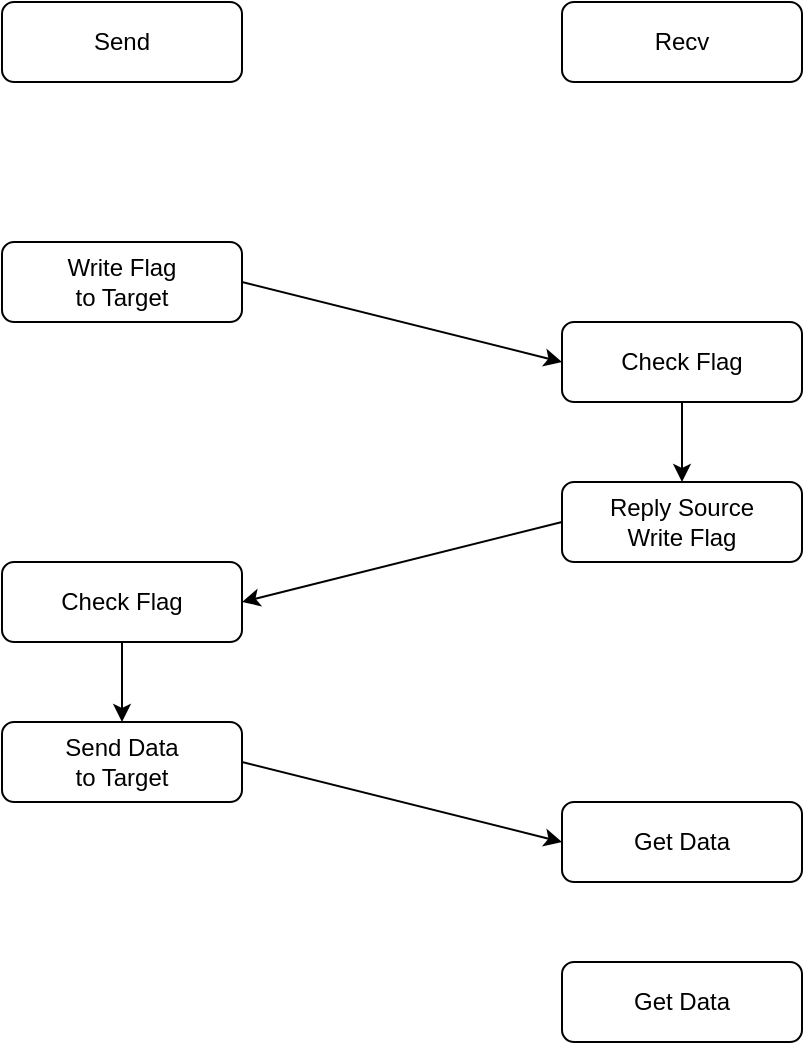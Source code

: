 <mxfile version="22.1.17" type="github">
  <diagram name="Page-1" id="pQDI-3YU36X5-vxIq4Wm">
    <mxGraphModel dx="954" dy="606" grid="1" gridSize="10" guides="1" tooltips="1" connect="1" arrows="1" fold="1" page="1" pageScale="1" pageWidth="850" pageHeight="1100" math="0" shadow="0">
      <root>
        <mxCell id="0" />
        <mxCell id="1" parent="0" />
        <mxCell id="TKzZLTsHEMrM8-OEGgOA-1" value="Send" style="rounded=1;whiteSpace=wrap;html=1;" vertex="1" parent="1">
          <mxGeometry x="80" y="120" width="120" height="40" as="geometry" />
        </mxCell>
        <mxCell id="TKzZLTsHEMrM8-OEGgOA-2" value="Recv" style="rounded=1;whiteSpace=wrap;html=1;" vertex="1" parent="1">
          <mxGeometry x="360" y="120" width="120" height="40" as="geometry" />
        </mxCell>
        <mxCell id="TKzZLTsHEMrM8-OEGgOA-3" value="Write Flag&lt;br&gt;to Target" style="rounded=1;whiteSpace=wrap;html=1;" vertex="1" parent="1">
          <mxGeometry x="80" y="240" width="120" height="40" as="geometry" />
        </mxCell>
        <mxCell id="TKzZLTsHEMrM8-OEGgOA-8" value="" style="edgeStyle=orthogonalEdgeStyle;rounded=0;orthogonalLoop=1;jettySize=auto;html=1;" edge="1" parent="1" source="TKzZLTsHEMrM8-OEGgOA-4" target="TKzZLTsHEMrM8-OEGgOA-7">
          <mxGeometry relative="1" as="geometry" />
        </mxCell>
        <mxCell id="TKzZLTsHEMrM8-OEGgOA-4" value="Check Flag" style="rounded=1;whiteSpace=wrap;html=1;" vertex="1" parent="1">
          <mxGeometry x="360" y="280" width="120" height="40" as="geometry" />
        </mxCell>
        <mxCell id="TKzZLTsHEMrM8-OEGgOA-6" value="" style="endArrow=classic;html=1;rounded=0;exitX=1;exitY=0.5;exitDx=0;exitDy=0;entryX=0;entryY=0.5;entryDx=0;entryDy=0;" edge="1" parent="1" source="TKzZLTsHEMrM8-OEGgOA-3" target="TKzZLTsHEMrM8-OEGgOA-4">
          <mxGeometry width="50" height="50" relative="1" as="geometry">
            <mxPoint x="400" y="340" as="sourcePoint" />
            <mxPoint x="450" y="290" as="targetPoint" />
          </mxGeometry>
        </mxCell>
        <mxCell id="TKzZLTsHEMrM8-OEGgOA-7" value="Reply Source&lt;br&gt;Write Flag" style="rounded=1;whiteSpace=wrap;html=1;" vertex="1" parent="1">
          <mxGeometry x="360" y="360" width="120" height="40" as="geometry" />
        </mxCell>
        <mxCell id="TKzZLTsHEMrM8-OEGgOA-9" value="Send Data&lt;br&gt;to Target" style="rounded=1;whiteSpace=wrap;html=1;" vertex="1" parent="1">
          <mxGeometry x="80" y="480" width="120" height="40" as="geometry" />
        </mxCell>
        <mxCell id="TKzZLTsHEMrM8-OEGgOA-13" value="" style="edgeStyle=orthogonalEdgeStyle;rounded=0;orthogonalLoop=1;jettySize=auto;html=1;" edge="1" parent="1" source="TKzZLTsHEMrM8-OEGgOA-10" target="TKzZLTsHEMrM8-OEGgOA-9">
          <mxGeometry relative="1" as="geometry" />
        </mxCell>
        <mxCell id="TKzZLTsHEMrM8-OEGgOA-10" value="Check Flag" style="rounded=1;whiteSpace=wrap;html=1;" vertex="1" parent="1">
          <mxGeometry x="80" y="400" width="120" height="40" as="geometry" />
        </mxCell>
        <mxCell id="TKzZLTsHEMrM8-OEGgOA-11" value="" style="endArrow=classic;html=1;rounded=0;exitX=0;exitY=0.5;exitDx=0;exitDy=0;entryX=1;entryY=0.5;entryDx=0;entryDy=0;" edge="1" parent="1" source="TKzZLTsHEMrM8-OEGgOA-7" target="TKzZLTsHEMrM8-OEGgOA-10">
          <mxGeometry width="50" height="50" relative="1" as="geometry">
            <mxPoint x="210" y="270" as="sourcePoint" />
            <mxPoint x="370" y="310" as="targetPoint" />
          </mxGeometry>
        </mxCell>
        <mxCell id="TKzZLTsHEMrM8-OEGgOA-12" value="" style="endArrow=classic;html=1;rounded=0;exitX=1;exitY=0.5;exitDx=0;exitDy=0;entryX=0;entryY=0.5;entryDx=0;entryDy=0;" edge="1" parent="1" source="TKzZLTsHEMrM8-OEGgOA-9" target="TKzZLTsHEMrM8-OEGgOA-14">
          <mxGeometry width="50" height="50" relative="1" as="geometry">
            <mxPoint x="370" y="390" as="sourcePoint" />
            <mxPoint x="330" y="540" as="targetPoint" />
          </mxGeometry>
        </mxCell>
        <mxCell id="TKzZLTsHEMrM8-OEGgOA-14" value="Get Data" style="rounded=1;whiteSpace=wrap;html=1;" vertex="1" parent="1">
          <mxGeometry x="360" y="520" width="120" height="40" as="geometry" />
        </mxCell>
        <mxCell id="TKzZLTsHEMrM8-OEGgOA-15" value="Get Data" style="rounded=1;whiteSpace=wrap;html=1;" vertex="1" parent="1">
          <mxGeometry x="360" y="600" width="120" height="40" as="geometry" />
        </mxCell>
      </root>
    </mxGraphModel>
  </diagram>
</mxfile>
